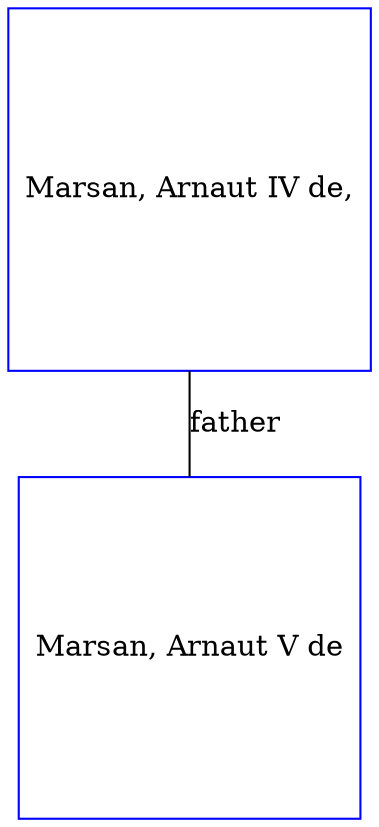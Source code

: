 digraph D {
    edge [dir=none];    node [shape=box];    "016208"   [label="Marsan, Arnaut V de", shape=box, regular=1, color="blue"] ;
"009431"   [label="Marsan, Arnaut IV de,", shape=box, regular=1, color="blue"] ;
009431->016208 [label="father",arrowsize=0.0]; 
}